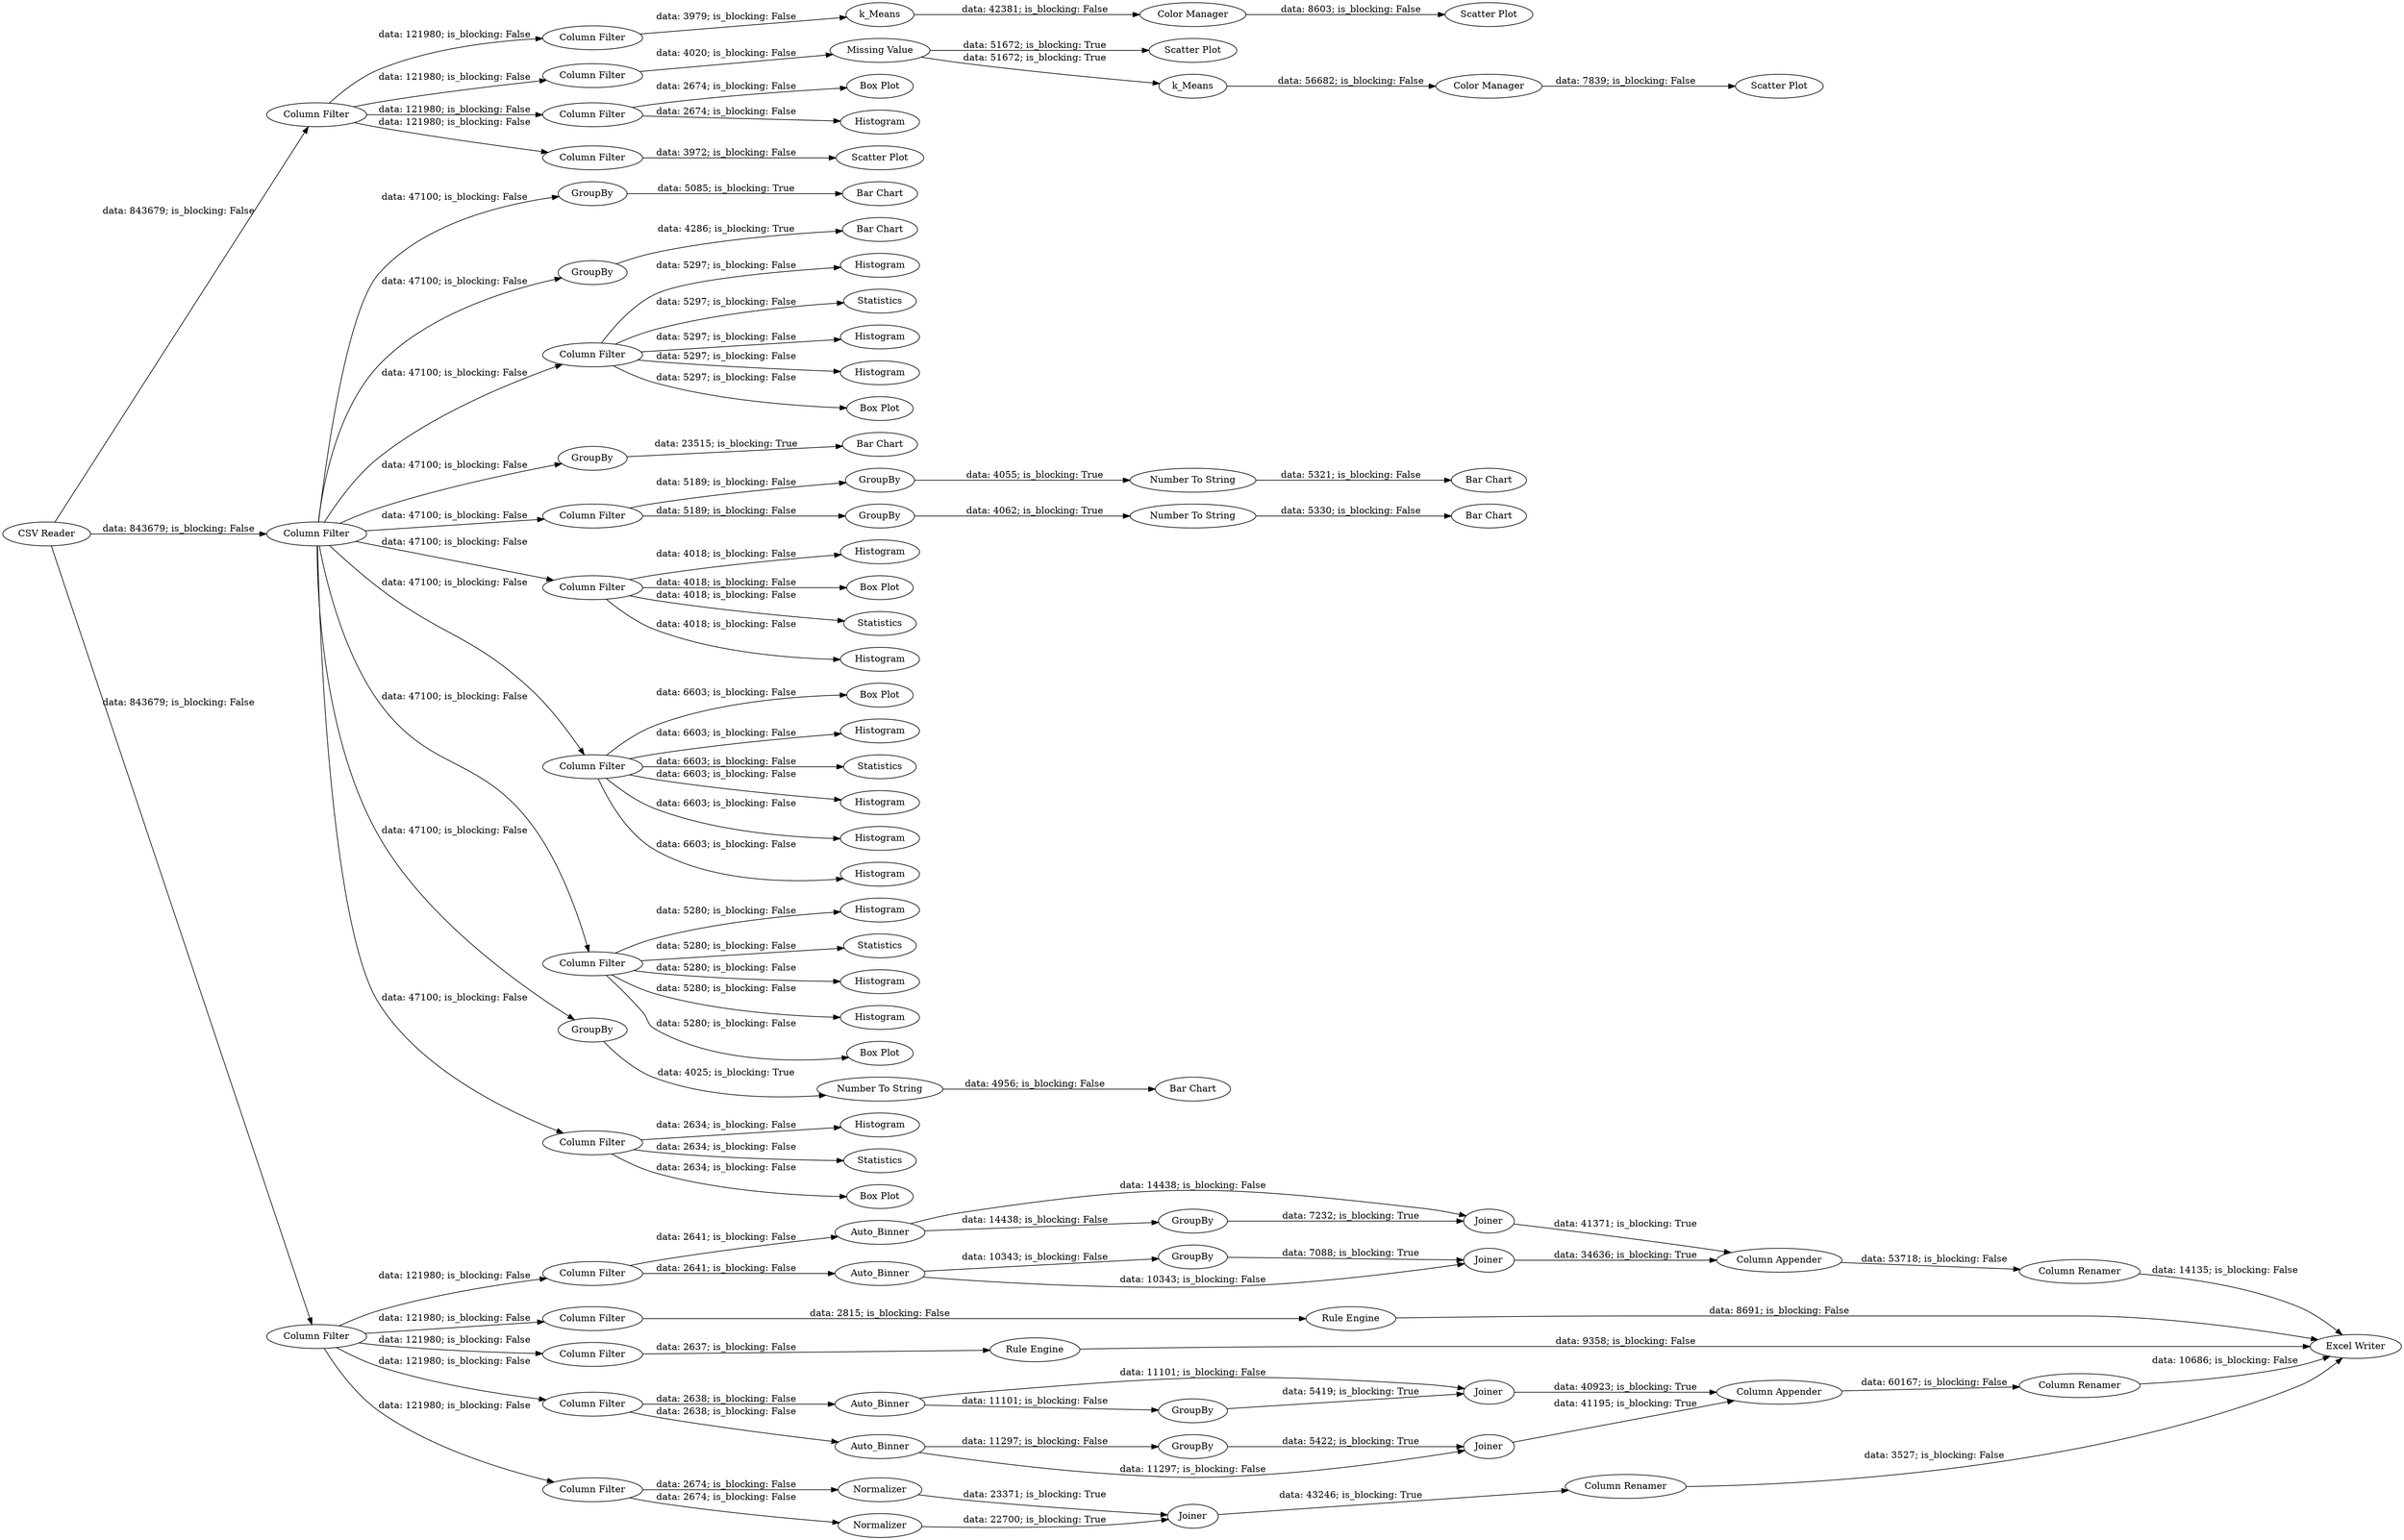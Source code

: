 digraph {
	"9142726803729335563_113" [label="Column Filter"]
	"9142726803729335563_85" [label=Histogram]
	"9142726803729335563_92" [label="Box Plot"]
	"9142726803729335563_118" [label="Scatter Plot"]
	"9142726803729335563_15" [label="Column Filter"]
	"9142726803729335563_17" [label=Auto_Binner]
	"9142726803729335563_64" [label=GroupBy]
	"9142726803729335563_32" [label=Normalizer]
	"9142726803729335563_50" [label=GroupBy]
	"9142726803729335563_110" [label=k_Means]
	"9142726803729335563_46" [label="Bar Chart"]
	"9142726803729335563_36" [label="Column Filter"]
	"9142726803729335563_34" [label="Column Filter"]
	"9142726803729335563_105" [label=Histogram]
	"9142726803729335563_18" [label=Auto_Binner]
	"9142726803729335563_119" [label="Scatter Plot"]
	"9142726803729335563_86" [label="Box Plot"]
	"9142726803729335563_91" [label=Histogram]
	"9142726803729335563_3" [label="CSV Reader"]
	"9142726803729335563_25" [label=Joiner]
	"9142726803729335563_116" [label="Scatter Plot"]
	"9142726803729335563_107" [label="Box Plot"]
	"9142726803729335563_97" [label=Histogram]
	"9142726803729335563_19" [label=Auto_Binner]
	"9142726803729335563_90" [label=Statistics]
	"9142726803729335563_35" [label="Rule Engine"]
	"9142726803729335563_87" [label=Histogram]
	"9142726803729335563_21" [label=GroupBy]
	"9142726803729335563_96" [label=Statistics]
	"9142726803729335563_109" [label="Column Filter"]
	"9142726803729335563_94" [label=Histogram]
	"9142726803729335563_104" [label=Statistics]
	"9142726803729335563_88" [label=Histogram]
	"9142726803729335563_24" [label=Joiner]
	"9142726803729335563_4" [label="Column Filter"]
	"9142726803729335563_70" [label=Histogram]
	"9142726803729335563_117" [label="Color Manager"]
	"9142726803729335563_28" [label=GroupBy]
	"9142726803729335563_95" [label="Column Filter"]
	"9142726803729335563_93" [label=Histogram]
	"9142726803729335563_31" [label=Normalizer]
	"9142726803729335563_23" [label=GroupBy]
	"9142726803729335563_79" [label=GroupBy]
	"9142726803729335563_111" [label="Column Filter"]
	"9142726803729335563_101" [label="Column Filter"]
	"9142726803729335563_22" [label=Joiner]
	"9142726803729335563_52" [label=Statistics]
	"9142726803729335563_83" [label="Column Filter"]
	"9142726803729335563_84" [label=Statistics]
	"9142726803729335563_89" [label="Column Filter"]
	"9142726803729335563_43" [label="Column Renamer"]
	"9142726803729335563_27" [label=Joiner]
	"9142726803729335563_106" [label="Column Filter"]
	"9142726803729335563_69" [label=Histogram]
	"9142726803729335563_99" [label=Histogram]
	"9142726803729335563_121" [label="Scatter Plot"]
	"9142726803729335563_40" [label="Column Appender"]
	"9142726803729335563_63" [label="Bar Chart"]
	"9142726803729335563_112" [label="Column Filter"]
	"9142726803729335563_51" [label="Column Filter"]
	"9142726803729335563_20" [label="Column Filter"]
	"9142726803729335563_53" [label=Histogram]
	"9142726803729335563_76" [label="Number To String"]
	"9142726803729335563_72" [label=GroupBy]
	"9142726803729335563_45" [label=GroupBy]
	"9142726803729335563_16" [label=Auto_Binner]
	"9142726803729335563_80" [label="Bar Chart"]
	"9142726803729335563_33" [label=Joiner]
	"9142726803729335563_41" [label="Excel Writer"]
	"9142726803729335563_114" [label=k_Means]
	"9142726803729335563_77" [label="Bar Chart"]
	"9142726803729335563_37" [label="Rule Engine"]
	"9142726803729335563_120" [label="Color Manager"]
	"9142726803729335563_39" [label="Column Appender"]
	"9142726803729335563_100" [label="Column Filter"]
	"9142726803729335563_54" [label="Box Plot"]
	"9142726803729335563_102" [label="Box Plot"]
	"9142726803729335563_74" [label=GroupBy]
	"9142726803729335563_108" [label=Histogram]
	"9142726803729335563_26" [label=GroupBy]
	"9142726803729335563_42" [label="Column Renamer"]
	"9142726803729335563_48" [label="Bar Chart"]
	"9142726803729335563_82" [label=Histogram]
	"9142726803729335563_115" [label="Missing Value"]
	"9142726803729335563_78" [label="Number To String"]
	"9142726803729335563_47" [label="Number To String"]
	"9142726803729335563_103" [label="Column Filter"]
	"9142726803729335563_98" [label="Box Plot"]
	"9142726803729335563_30" [label="Column Filter"]
	"9142726803729335563_75" [label="Bar Chart"]
	"9142726803729335563_44" [label="Column Renamer"]
	"9142726803729335563_113" -> "9142726803729335563_106" [label="data: 121980; is_blocking: False"]
	"9142726803729335563_4" -> "9142726803729335563_64" [label="data: 47100; is_blocking: False"]
	"9142726803729335563_26" -> "9142726803729335563_25" [label="data: 5419; is_blocking: True"]
	"9142726803729335563_43" -> "9142726803729335563_41" [label="data: 10686; is_blocking: False"]
	"9142726803729335563_4" -> "9142726803729335563_103" [label="data: 47100; is_blocking: False"]
	"9142726803729335563_20" -> "9142726803729335563_18" [label="data: 2638; is_blocking: False"]
	"9142726803729335563_22" -> "9142726803729335563_39" [label="data: 34636; is_blocking: True"]
	"9142726803729335563_115" -> "9142726803729335563_116" [label="data: 51672; is_blocking: True"]
	"9142726803729335563_64" -> "9142726803729335563_63" [label="data: 5085; is_blocking: True"]
	"9142726803729335563_51" -> "9142726803729335563_53" [label="data: 5280; is_blocking: False"]
	"9142726803729335563_28" -> "9142726803729335563_27" [label="data: 5422; is_blocking: True"]
	"9142726803729335563_74" -> "9142726803729335563_78" [label="data: 4062; is_blocking: True"]
	"9142726803729335563_100" -> "9142726803729335563_20" [label="data: 121980; is_blocking: False"]
	"9142726803729335563_100" -> "9142726803729335563_15" [label="data: 121980; is_blocking: False"]
	"9142726803729335563_83" -> "9142726803729335563_85" [label="data: 4018; is_blocking: False"]
	"9142726803729335563_35" -> "9142726803729335563_41" [label="data: 9358; is_blocking: False"]
	"9142726803729335563_95" -> "9142726803729335563_96" [label="data: 5297; is_blocking: False"]
	"9142726803729335563_17" -> "9142726803729335563_25" [label="data: 11101; is_blocking: False"]
	"9142726803729335563_51" -> "9142726803729335563_52" [label="data: 5280; is_blocking: False"]
	"9142726803729335563_39" -> "9142726803729335563_42" [label="data: 53718; is_blocking: False"]
	"9142726803729335563_19" -> "9142726803729335563_23" [label="data: 14438; is_blocking: False"]
	"9142726803729335563_3" -> "9142726803729335563_4" [label="data: 843679; is_blocking: False"]
	"9142726803729335563_19" -> "9142726803729335563_24" [label="data: 14438; is_blocking: False"]
	"9142726803729335563_30" -> "9142726803729335563_32" [label="data: 2674; is_blocking: False"]
	"9142726803729335563_103" -> "9142726803729335563_105" [label="data: 2634; is_blocking: False"]
	"9142726803729335563_17" -> "9142726803729335563_26" [label="data: 11101; is_blocking: False"]
	"9142726803729335563_51" -> "9142726803729335563_54" [label="data: 5280; is_blocking: False"]
	"9142726803729335563_100" -> "9142726803729335563_30" [label="data: 121980; is_blocking: False"]
	"9142726803729335563_51" -> "9142726803729335563_70" [label="data: 5280; is_blocking: False"]
	"9142726803729335563_100" -> "9142726803729335563_36" [label="data: 121980; is_blocking: False"]
	"9142726803729335563_30" -> "9142726803729335563_31" [label="data: 2674; is_blocking: False"]
	"9142726803729335563_4" -> "9142726803729335563_51" [label="data: 47100; is_blocking: False"]
	"9142726803729335563_4" -> "9142726803729335563_89" [label="data: 47100; is_blocking: False"]
	"9142726803729335563_21" -> "9142726803729335563_22" [label="data: 7088; is_blocking: True"]
	"9142726803729335563_37" -> "9142726803729335563_41" [label="data: 8691; is_blocking: False"]
	"9142726803729335563_25" -> "9142726803729335563_40" [label="data: 40923; is_blocking: True"]
	"9142726803729335563_3" -> "9142726803729335563_100" [label="data: 843679; is_blocking: False"]
	"9142726803729335563_44" -> "9142726803729335563_41" [label="data: 3527; is_blocking: False"]
	"9142726803729335563_15" -> "9142726803729335563_16" [label="data: 2641; is_blocking: False"]
	"9142726803729335563_103" -> "9142726803729335563_104" [label="data: 2634; is_blocking: False"]
	"9142726803729335563_23" -> "9142726803729335563_24" [label="data: 7232; is_blocking: True"]
	"9142726803729335563_27" -> "9142726803729335563_40" [label="data: 41195; is_blocking: True"]
	"9142726803729335563_15" -> "9142726803729335563_19" [label="data: 2641; is_blocking: False"]
	"9142726803729335563_117" -> "9142726803729335563_118" [label="data: 7839; is_blocking: False"]
	"9142726803729335563_83" -> "9142726803729335563_86" [label="data: 4018; is_blocking: False"]
	"9142726803729335563_4" -> "9142726803729335563_50" [label="data: 47100; is_blocking: False"]
	"9142726803729335563_89" -> "9142726803729335563_99" [label="data: 6603; is_blocking: False"]
	"9142726803729335563_95" -> "9142726803729335563_93" [label="data: 5297; is_blocking: False"]
	"9142726803729335563_110" -> "9142726803729335563_120" [label="data: 42381; is_blocking: False"]
	"9142726803729335563_95" -> "9142726803729335563_98" [label="data: 5297; is_blocking: False"]
	"9142726803729335563_18" -> "9142726803729335563_27" [label="data: 11297; is_blocking: False"]
	"9142726803729335563_4" -> "9142726803729335563_101" [label="data: 47100; is_blocking: False"]
	"9142726803729335563_36" -> "9142726803729335563_37" [label="data: 2815; is_blocking: False"]
	"9142726803729335563_113" -> "9142726803729335563_111" [label="data: 121980; is_blocking: False"]
	"9142726803729335563_112" -> "9142726803729335563_121" [label="data: 3972; is_blocking: False"]
	"9142726803729335563_109" -> "9142726803729335563_110" [label="data: 3979; is_blocking: False"]
	"9142726803729335563_89" -> "9142726803729335563_88" [label="data: 6603; is_blocking: False"]
	"9142726803729335563_89" -> "9142726803729335563_90" [label="data: 6603; is_blocking: False"]
	"9142726803729335563_31" -> "9142726803729335563_33" [label="data: 22700; is_blocking: True"]
	"9142726803729335563_51" -> "9142726803729335563_69" [label="data: 5280; is_blocking: False"]
	"9142726803729335563_4" -> "9142726803729335563_79" [label="data: 47100; is_blocking: False"]
	"9142726803729335563_83" -> "9142726803729335563_84" [label="data: 4018; is_blocking: False"]
	"9142726803729335563_4" -> "9142726803729335563_45" [label="data: 47100; is_blocking: False"]
	"9142726803729335563_18" -> "9142726803729335563_28" [label="data: 11297; is_blocking: False"]
	"9142726803729335563_100" -> "9142726803729335563_34" [label="data: 121980; is_blocking: False"]
	"9142726803729335563_50" -> "9142726803729335563_48" [label="data: 4286; is_blocking: True"]
	"9142726803729335563_4" -> "9142726803729335563_83" [label="data: 47100; is_blocking: False"]
	"9142726803729335563_16" -> "9142726803729335563_21" [label="data: 10343; is_blocking: False"]
	"9142726803729335563_24" -> "9142726803729335563_39" [label="data: 41371; is_blocking: True"]
	"9142726803729335563_101" -> "9142726803729335563_74" [label="data: 5189; is_blocking: False"]
	"9142726803729335563_113" -> "9142726803729335563_109" [label="data: 121980; is_blocking: False"]
	"9142726803729335563_4" -> "9142726803729335563_95" [label="data: 47100; is_blocking: False"]
	"9142726803729335563_76" -> "9142726803729335563_75" [label="data: 5321; is_blocking: False"]
	"9142726803729335563_20" -> "9142726803729335563_17" [label="data: 2638; is_blocking: False"]
	"9142726803729335563_114" -> "9142726803729335563_117" [label="data: 56682; is_blocking: False"]
	"9142726803729335563_3" -> "9142726803729335563_113" [label="data: 843679; is_blocking: False"]
	"9142726803729335563_115" -> "9142726803729335563_114" [label="data: 51672; is_blocking: True"]
	"9142726803729335563_40" -> "9142726803729335563_43" [label="data: 60167; is_blocking: False"]
	"9142726803729335563_89" -> "9142726803729335563_91" [label="data: 6603; is_blocking: False"]
	"9142726803729335563_32" -> "9142726803729335563_33" [label="data: 23371; is_blocking: True"]
	"9142726803729335563_34" -> "9142726803729335563_35" [label="data: 2637; is_blocking: False"]
	"9142726803729335563_113" -> "9142726803729335563_112" [label="data: 121980; is_blocking: False"]
	"9142726803729335563_89" -> "9142726803729335563_87" [label="data: 6603; is_blocking: False"]
	"9142726803729335563_42" -> "9142726803729335563_41" [label="data: 14135; is_blocking: False"]
	"9142726803729335563_16" -> "9142726803729335563_22" [label="data: 10343; is_blocking: False"]
	"9142726803729335563_78" -> "9142726803729335563_77" [label="data: 5330; is_blocking: False"]
	"9142726803729335563_103" -> "9142726803729335563_102" [label="data: 2634; is_blocking: False"]
	"9142726803729335563_79" -> "9142726803729335563_80" [label="data: 23515; is_blocking: True"]
	"9142726803729335563_120" -> "9142726803729335563_119" [label="data: 8603; is_blocking: False"]
	"9142726803729335563_106" -> "9142726803729335563_108" [label="data: 2674; is_blocking: False"]
	"9142726803729335563_72" -> "9142726803729335563_76" [label="data: 4055; is_blocking: True"]
	"9142726803729335563_95" -> "9142726803729335563_97" [label="data: 5297; is_blocking: False"]
	"9142726803729335563_111" -> "9142726803729335563_115" [label="data: 4020; is_blocking: False"]
	"9142726803729335563_106" -> "9142726803729335563_107" [label="data: 2674; is_blocking: False"]
	"9142726803729335563_47" -> "9142726803729335563_46" [label="data: 4956; is_blocking: False"]
	"9142726803729335563_83" -> "9142726803729335563_82" [label="data: 4018; is_blocking: False"]
	"9142726803729335563_101" -> "9142726803729335563_72" [label="data: 5189; is_blocking: False"]
	"9142726803729335563_33" -> "9142726803729335563_44" [label="data: 43246; is_blocking: True"]
	"9142726803729335563_89" -> "9142726803729335563_92" [label="data: 6603; is_blocking: False"]
	"9142726803729335563_95" -> "9142726803729335563_94" [label="data: 5297; is_blocking: False"]
	"9142726803729335563_45" -> "9142726803729335563_47" [label="data: 4025; is_blocking: True"]
	rankdir=LR
}
